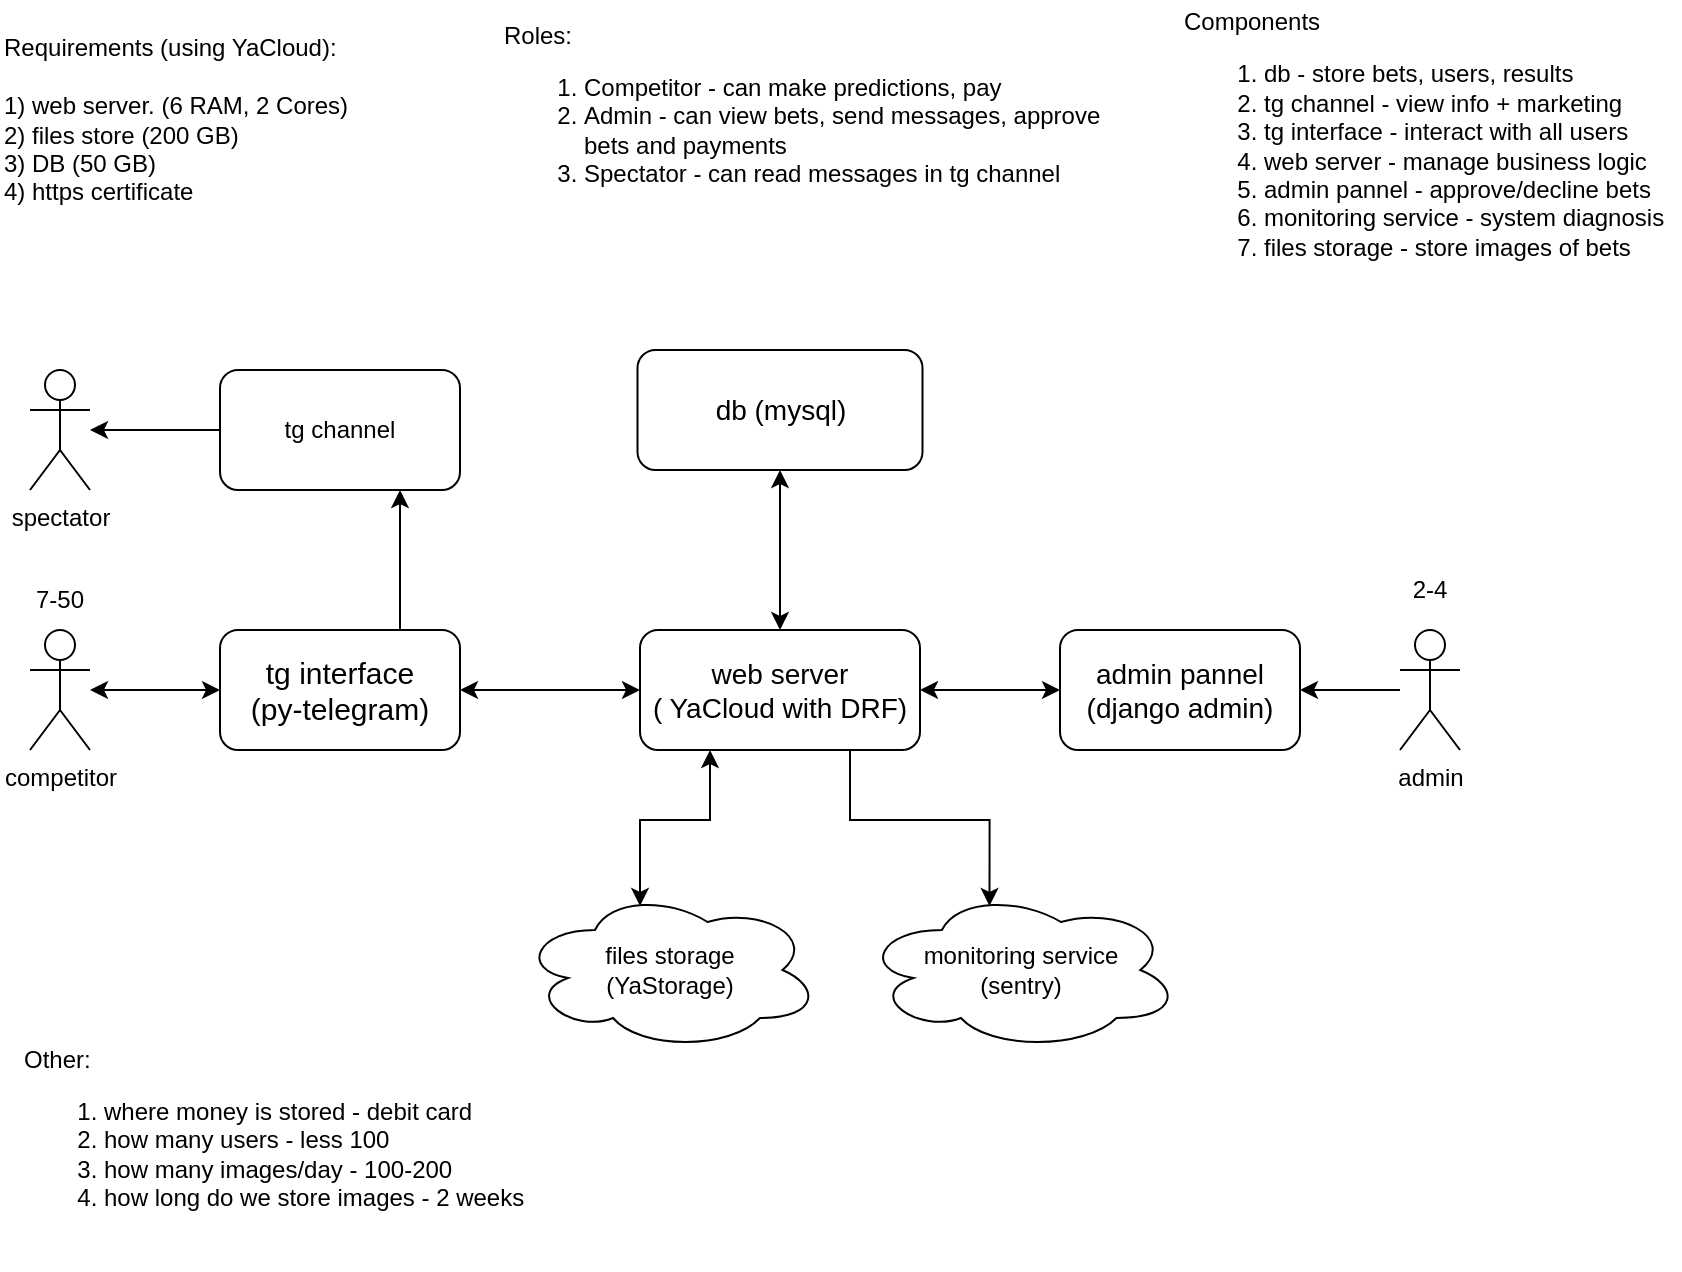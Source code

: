 <mxfile version="21.6.6" type="github">
  <diagram id="R2lEEEUBdFMjLlhIrx00" name="Page-1">
    <mxGraphModel dx="1122" dy="762" grid="1" gridSize="10" guides="1" tooltips="1" connect="1" arrows="1" fold="1" page="1" pageScale="1" pageWidth="850" pageHeight="1100" math="0" shadow="0" extFonts="Permanent Marker^https://fonts.googleapis.com/css?family=Permanent+Marker">
      <root>
        <mxCell id="0" />
        <mxCell id="1" parent="0" />
        <mxCell id="ojGc8ILIGN8Vl68wyQxe-8" value="" style="edgeStyle=orthogonalEdgeStyle;rounded=0;orthogonalLoop=1;jettySize=auto;html=1;startArrow=classic;startFill=1;" edge="1" parent="1" source="ojGc8ILIGN8Vl68wyQxe-1" target="ojGc8ILIGN8Vl68wyQxe-7">
          <mxGeometry relative="1" as="geometry" />
        </mxCell>
        <mxCell id="ojGc8ILIGN8Vl68wyQxe-44" value="" style="edgeStyle=orthogonalEdgeStyle;rounded=0;orthogonalLoop=1;jettySize=auto;html=1;exitX=0.75;exitY=0;exitDx=0;exitDy=0;entryX=0.75;entryY=1;entryDx=0;entryDy=0;" edge="1" parent="1" source="ojGc8ILIGN8Vl68wyQxe-1" target="ojGc8ILIGN8Vl68wyQxe-43">
          <mxGeometry relative="1" as="geometry" />
        </mxCell>
        <mxCell id="ojGc8ILIGN8Vl68wyQxe-1" value="tg interface&lt;br&gt;(py-telegram)" style="rounded=1;whiteSpace=wrap;html=1;fontSize=15;" vertex="1" parent="1">
          <mxGeometry x="110" y="320" width="120" height="60" as="geometry" />
        </mxCell>
        <mxCell id="ojGc8ILIGN8Vl68wyQxe-13" value="" style="edgeStyle=orthogonalEdgeStyle;rounded=0;orthogonalLoop=1;jettySize=auto;html=1;exitX=0.5;exitY=1;exitDx=0;exitDy=0;entryX=0.5;entryY=0;entryDx=0;entryDy=0;startArrow=classic;startFill=1;" edge="1" parent="1" source="ojGc8ILIGN8Vl68wyQxe-4" target="ojGc8ILIGN8Vl68wyQxe-7">
          <mxGeometry relative="1" as="geometry" />
        </mxCell>
        <mxCell id="ojGc8ILIGN8Vl68wyQxe-4" value="db (mysql)" style="rounded=1;whiteSpace=wrap;html=1;fontSize=14;" vertex="1" parent="1">
          <mxGeometry x="318.75" y="180" width="142.5" height="60" as="geometry" />
        </mxCell>
        <mxCell id="ojGc8ILIGN8Vl68wyQxe-15" value="" style="edgeStyle=orthogonalEdgeStyle;rounded=0;orthogonalLoop=1;jettySize=auto;html=1;startArrow=classic;startFill=1;" edge="1" parent="1" source="ojGc8ILIGN8Vl68wyQxe-5" target="ojGc8ILIGN8Vl68wyQxe-7">
          <mxGeometry relative="1" as="geometry" />
        </mxCell>
        <mxCell id="ojGc8ILIGN8Vl68wyQxe-5" value="admin pannel&lt;br&gt;(django admin)" style="rounded=1;whiteSpace=wrap;html=1;fontSize=14;" vertex="1" parent="1">
          <mxGeometry x="530" y="320" width="120" height="60" as="geometry" />
        </mxCell>
        <mxCell id="ojGc8ILIGN8Vl68wyQxe-23" style="edgeStyle=orthogonalEdgeStyle;rounded=0;orthogonalLoop=1;jettySize=auto;html=1;entryX=0.4;entryY=0.1;entryDx=0;entryDy=0;entryPerimeter=0;exitX=0.25;exitY=1;exitDx=0;exitDy=0;startArrow=classic;startFill=1;" edge="1" parent="1" source="ojGc8ILIGN8Vl68wyQxe-7" target="ojGc8ILIGN8Vl68wyQxe-21">
          <mxGeometry relative="1" as="geometry" />
        </mxCell>
        <mxCell id="ojGc8ILIGN8Vl68wyQxe-51" value="" style="edgeStyle=orthogonalEdgeStyle;rounded=0;orthogonalLoop=1;jettySize=auto;html=1;entryX=0.4;entryY=0.1;entryDx=0;entryDy=0;entryPerimeter=0;exitX=0.75;exitY=1;exitDx=0;exitDy=0;" edge="1" parent="1" source="ojGc8ILIGN8Vl68wyQxe-7" target="ojGc8ILIGN8Vl68wyQxe-50">
          <mxGeometry relative="1" as="geometry" />
        </mxCell>
        <mxCell id="ojGc8ILIGN8Vl68wyQxe-7" value="web server&lt;br&gt;( YaCloud with DRF)" style="rounded=1;whiteSpace=wrap;html=1;fontSize=14;" vertex="1" parent="1">
          <mxGeometry x="320" y="320" width="140" height="60" as="geometry" />
        </mxCell>
        <mxCell id="ojGc8ILIGN8Vl68wyQxe-20" value="&lt;div style=&quot;&quot;&gt;&lt;span style=&quot;background-color: initial;&quot;&gt;Requirements (using YaCloud):&lt;/span&gt;&lt;/div&gt;&lt;div style=&quot;&quot;&gt;&lt;span style=&quot;background-color: initial;&quot;&gt;&lt;br&gt;&lt;/span&gt;&lt;/div&gt;&lt;div style=&quot;&quot;&gt;&lt;span style=&quot;background-color: initial;&quot;&gt;1) web server. (6 RAM, 2 Cores)&lt;/span&gt;&lt;/div&gt;2) files store (200 GB)&lt;br&gt;3) DB (50 GB)&lt;br&gt;4) https certificate" style="text;html=1;strokeColor=none;fillColor=none;align=left;verticalAlign=middle;whiteSpace=wrap;rounded=0;" vertex="1" parent="1">
          <mxGeometry y="5" width="320" height="120" as="geometry" />
        </mxCell>
        <mxCell id="ojGc8ILIGN8Vl68wyQxe-21" value="files storage&lt;br&gt;(YaStorage)" style="ellipse;shape=cloud;whiteSpace=wrap;html=1;" vertex="1" parent="1">
          <mxGeometry x="260" y="450" width="150" height="80" as="geometry" />
        </mxCell>
        <mxCell id="ojGc8ILIGN8Vl68wyQxe-32" style="edgeStyle=orthogonalEdgeStyle;rounded=0;orthogonalLoop=1;jettySize=auto;html=1;entryX=0;entryY=0.5;entryDx=0;entryDy=0;startArrow=classic;startFill=1;" edge="1" parent="1" source="ojGc8ILIGN8Vl68wyQxe-26" target="ojGc8ILIGN8Vl68wyQxe-1">
          <mxGeometry relative="1" as="geometry" />
        </mxCell>
        <mxCell id="ojGc8ILIGN8Vl68wyQxe-26" value="competitor" style="shape=umlActor;verticalLabelPosition=bottom;verticalAlign=top;html=1;outlineConnect=0;" vertex="1" parent="1">
          <mxGeometry x="15" y="320" width="30" height="60" as="geometry" />
        </mxCell>
        <mxCell id="ojGc8ILIGN8Vl68wyQxe-34" value="" style="edgeStyle=orthogonalEdgeStyle;rounded=0;orthogonalLoop=1;jettySize=auto;html=1;" edge="1" parent="1" source="ojGc8ILIGN8Vl68wyQxe-27" target="ojGc8ILIGN8Vl68wyQxe-5">
          <mxGeometry relative="1" as="geometry" />
        </mxCell>
        <mxCell id="ojGc8ILIGN8Vl68wyQxe-27" value="admin" style="shape=umlActor;verticalLabelPosition=bottom;verticalAlign=top;html=1;outlineConnect=0;" vertex="1" parent="1">
          <mxGeometry x="700" y="320" width="30" height="60" as="geometry" />
        </mxCell>
        <mxCell id="ojGc8ILIGN8Vl68wyQxe-35" value="Roles:&lt;br&gt;&lt;div style=&quot;&quot;&gt;&lt;ol&gt;&lt;li&gt;&lt;span style=&quot;background-color: initial;&quot;&gt;Competitor - can make predictions, pay&lt;/span&gt;&lt;/li&gt;&lt;li&gt;&lt;span style=&quot;background-color: initial;&quot;&gt;Admin - can view bets, send messages,&amp;nbsp;&lt;/span&gt;approve bets and payments&lt;/li&gt;&lt;li&gt;Spectator - can read messages in tg channel&lt;/li&gt;&lt;/ol&gt;&lt;/div&gt;" style="text;html=1;strokeColor=none;fillColor=none;align=left;verticalAlign=middle;whiteSpace=wrap;rounded=0;" vertex="1" parent="1">
          <mxGeometry x="250" y="7.5" width="320" height="110" as="geometry" />
        </mxCell>
        <mxCell id="ojGc8ILIGN8Vl68wyQxe-37" value="Components&lt;br&gt;&lt;ol&gt;&lt;li&gt;db - store bets, users, results&lt;/li&gt;&lt;li&gt;tg channel - view info + marketing&lt;/li&gt;&lt;li style=&quot;&quot;&gt;tg interface - interact with all users&lt;/li&gt;&lt;li style=&quot;&quot;&gt;web server - manage business logic&lt;/li&gt;&lt;li style=&quot;&quot;&gt;admin pannel - approve/decline bets&lt;/li&gt;&lt;li style=&quot;&quot;&gt;monitoring service - system diagnosis&lt;/li&gt;&lt;li style=&quot;&quot;&gt;files storage - store images of bets&lt;/li&gt;&lt;/ol&gt;" style="text;html=1;strokeColor=none;fillColor=none;align=left;verticalAlign=middle;whiteSpace=wrap;rounded=0;" vertex="1" parent="1">
          <mxGeometry x="590" y="20" width="250" height="115" as="geometry" />
        </mxCell>
        <mxCell id="ojGc8ILIGN8Vl68wyQxe-38" value="Other:&lt;br&gt;&lt;ol&gt;&lt;li&gt;where money is stored - debit card&lt;/li&gt;&lt;li&gt;&lt;span style=&quot;background-color: initial;&quot;&gt;how many users - less 100&lt;/span&gt;&lt;br&gt;&lt;/li&gt;&lt;li&gt;how many images/day - 100-200&lt;/li&gt;&lt;li&gt;how long do we store images - 2 weeks&lt;/li&gt;&lt;/ol&gt;" style="text;html=1;strokeColor=none;fillColor=none;align=left;verticalAlign=middle;whiteSpace=wrap;rounded=0;" vertex="1" parent="1">
          <mxGeometry x="10" y="510" width="400" height="130" as="geometry" />
        </mxCell>
        <mxCell id="ojGc8ILIGN8Vl68wyQxe-39" value="7-50" style="text;html=1;strokeColor=none;fillColor=none;align=center;verticalAlign=middle;whiteSpace=wrap;rounded=0;" vertex="1" parent="1">
          <mxGeometry y="290" width="60" height="30" as="geometry" />
        </mxCell>
        <mxCell id="ojGc8ILIGN8Vl68wyQxe-40" value="2-4" style="text;html=1;strokeColor=none;fillColor=none;align=center;verticalAlign=middle;whiteSpace=wrap;rounded=0;" vertex="1" parent="1">
          <mxGeometry x="685" y="285" width="60" height="30" as="geometry" />
        </mxCell>
        <mxCell id="ojGc8ILIGN8Vl68wyQxe-43" value="tg channel" style="rounded=1;whiteSpace=wrap;html=1;" vertex="1" parent="1">
          <mxGeometry x="110" y="190" width="120" height="60" as="geometry" />
        </mxCell>
        <mxCell id="ojGc8ILIGN8Vl68wyQxe-46" value="" style="edgeStyle=orthogonalEdgeStyle;rounded=0;orthogonalLoop=1;jettySize=auto;html=1;entryX=0;entryY=0.5;entryDx=0;entryDy=0;startArrow=classic;startFill=1;endArrow=none;endFill=0;" edge="1" parent="1" source="ojGc8ILIGN8Vl68wyQxe-45" target="ojGc8ILIGN8Vl68wyQxe-43">
          <mxGeometry relative="1" as="geometry" />
        </mxCell>
        <mxCell id="ojGc8ILIGN8Vl68wyQxe-45" value="spectator" style="shape=umlActor;verticalLabelPosition=bottom;verticalAlign=top;html=1;outlineConnect=0;" vertex="1" parent="1">
          <mxGeometry x="15" y="190" width="30" height="60" as="geometry" />
        </mxCell>
        <mxCell id="ojGc8ILIGN8Vl68wyQxe-50" value="monitoring service&lt;br&gt;(sentry)" style="ellipse;shape=cloud;whiteSpace=wrap;html=1;" vertex="1" parent="1">
          <mxGeometry x="431.25" y="450" width="158.75" height="80" as="geometry" />
        </mxCell>
      </root>
    </mxGraphModel>
  </diagram>
</mxfile>
